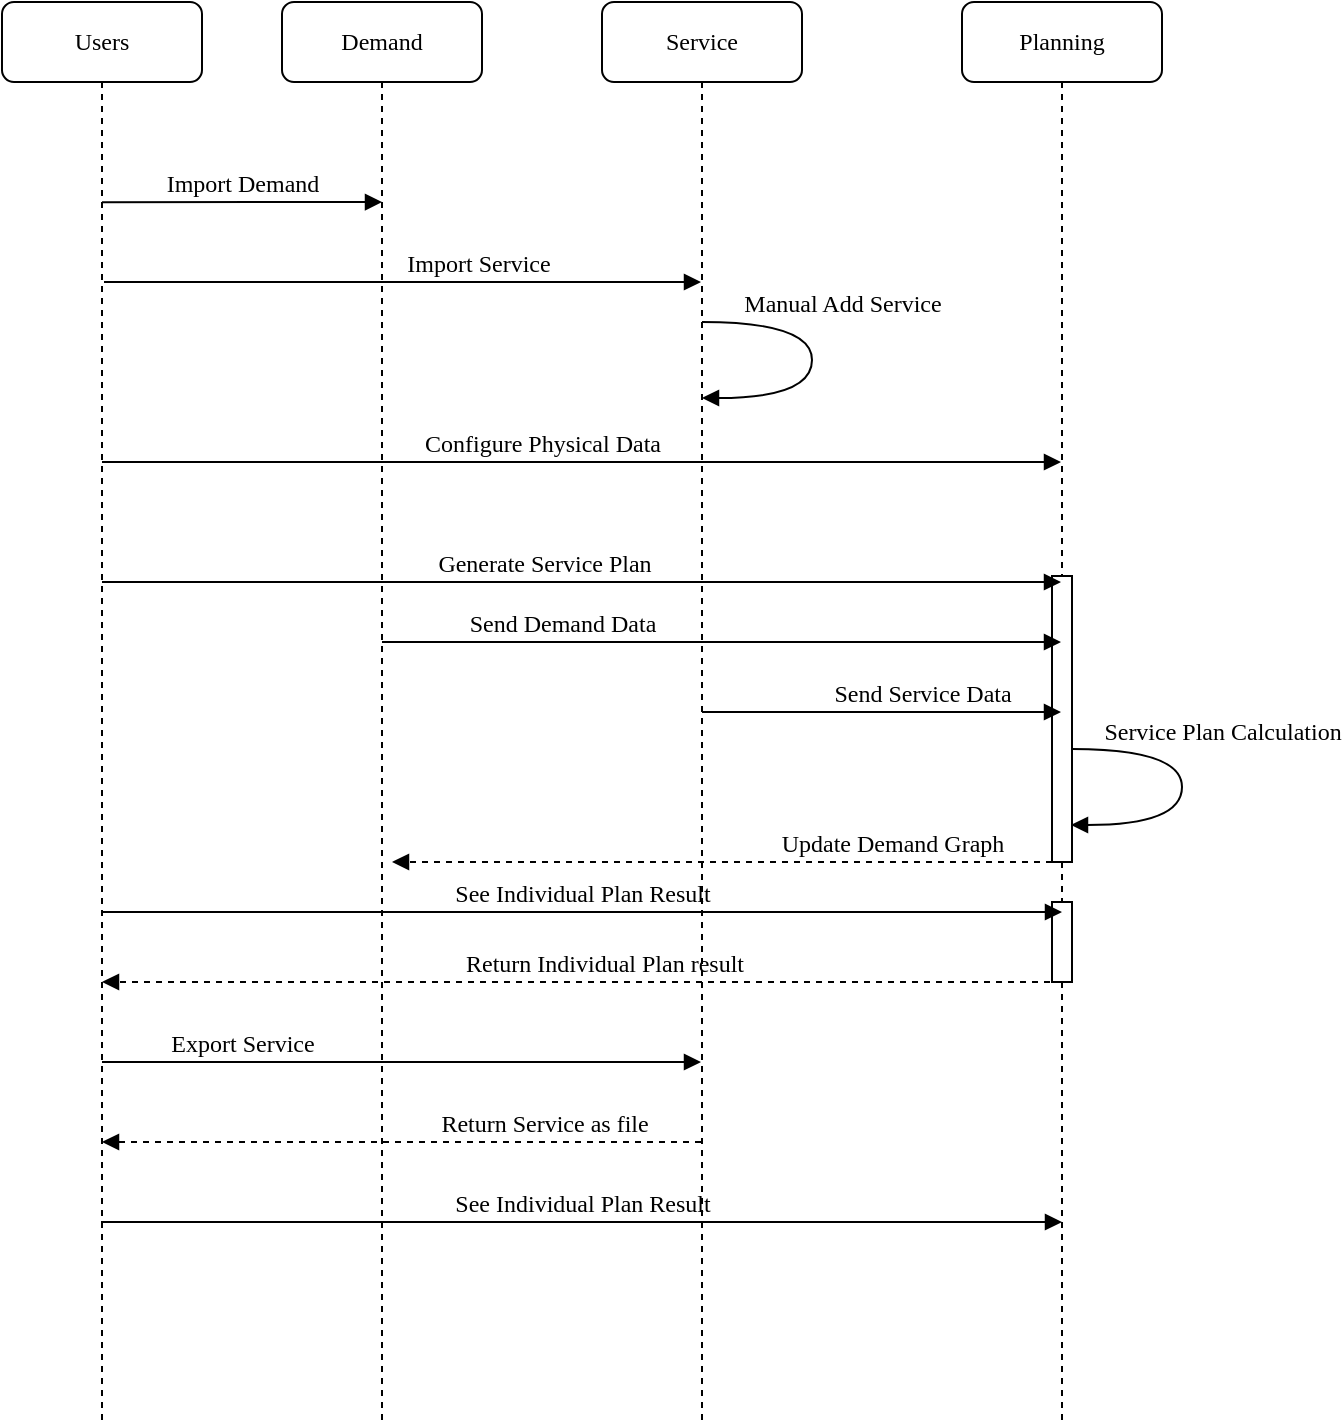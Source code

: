 <mxfile version="10.6.7" type="github"><diagram name="Page-1" id="13e1069c-82ec-6db2-03f1-153e76fe0fe0"><mxGraphModel dx="548" dy="705" grid="1" gridSize="10" guides="1" tooltips="1" connect="1" arrows="1" fold="1" page="1" pageScale="1" pageWidth="1100" pageHeight="850" background="#ffffff" math="0" shadow="0"><root><mxCell id="0"/><mxCell id="1" parent="0"/><mxCell id="7baba1c4bc27f4b0-2" value="Demand" style="shape=umlLifeline;perimeter=lifelinePerimeter;whiteSpace=wrap;html=1;container=1;collapsible=0;recursiveResize=0;outlineConnect=0;rounded=1;shadow=0;comic=0;labelBackgroundColor=none;strokeColor=#000000;strokeWidth=1;fillColor=#FFFFFF;fontFamily=Verdana;fontSize=12;fontColor=#000000;align=center;" parent="1" vertex="1"><mxGeometry x="240" y="80" width="100" height="710" as="geometry"/></mxCell><mxCell id="7baba1c4bc27f4b0-3" value="Service" style="shape=umlLifeline;perimeter=lifelinePerimeter;whiteSpace=wrap;html=1;container=1;collapsible=0;recursiveResize=0;outlineConnect=0;rounded=1;shadow=0;comic=0;labelBackgroundColor=none;strokeColor=#000000;strokeWidth=1;fillColor=#FFFFFF;fontFamily=Verdana;fontSize=12;fontColor=#000000;align=center;" parent="1" vertex="1"><mxGeometry x="400" y="80" width="100" height="710" as="geometry"/></mxCell><mxCell id="7baba1c4bc27f4b0-4" value="Planning" style="shape=umlLifeline;perimeter=lifelinePerimeter;whiteSpace=wrap;html=1;container=1;collapsible=0;recursiveResize=0;outlineConnect=0;rounded=1;shadow=0;comic=0;labelBackgroundColor=none;strokeColor=#000000;strokeWidth=1;fillColor=#FFFFFF;fontFamily=Verdana;fontSize=12;fontColor=#000000;align=center;" parent="1" vertex="1"><mxGeometry x="580" y="80" width="100" height="710" as="geometry"/></mxCell><mxCell id="A2zP2JJgKgRDqSaXDk8B-7" value="" style="html=1;points=[];perimeter=orthogonalPerimeter;rounded=0;shadow=0;comic=0;labelBackgroundColor=none;strokeColor=#000000;strokeWidth=1;fillColor=#FFFFFF;fontFamily=Verdana;fontSize=12;fontColor=#000000;align=center;" vertex="1" parent="7baba1c4bc27f4b0-4"><mxGeometry x="45" y="287" width="10" height="143" as="geometry"/></mxCell><mxCell id="A2zP2JJgKgRDqSaXDk8B-15" value="" style="html=1;points=[];perimeter=orthogonalPerimeter;rounded=0;shadow=0;comic=0;labelBackgroundColor=none;strokeColor=#000000;strokeWidth=1;fillColor=#FFFFFF;fontFamily=Verdana;fontSize=12;fontColor=#000000;align=center;" vertex="1" parent="7baba1c4bc27f4b0-4"><mxGeometry x="45" y="450" width="10" height="40" as="geometry"/></mxCell><mxCell id="7baba1c4bc27f4b0-8" value="Users" style="shape=umlLifeline;perimeter=lifelinePerimeter;whiteSpace=wrap;html=1;container=1;collapsible=0;recursiveResize=0;outlineConnect=0;rounded=1;shadow=0;comic=0;labelBackgroundColor=none;strokeColor=#000000;strokeWidth=1;fillColor=#FFFFFF;fontFamily=Verdana;fontSize=12;fontColor=#000000;align=center;" parent="1" vertex="1"><mxGeometry x="100" y="80" width="100" height="710" as="geometry"/></mxCell><mxCell id="7baba1c4bc27f4b0-17" value="Send Service Data" style="html=1;verticalAlign=bottom;endArrow=block;labelBackgroundColor=none;fontFamily=Verdana;fontSize=12;edgeStyle=elbowEdgeStyle;elbow=vertical;" parent="1" target="7baba1c4bc27f4b0-4" edge="1"><mxGeometry x="0.226" relative="1" as="geometry"><mxPoint x="450" y="435" as="sourcePoint"/><Array as="points"><mxPoint x="490" y="435"/><mxPoint x="470" y="420"/><mxPoint x="480" y="430"/><mxPoint x="480" y="420"/><mxPoint x="480" y="435"/><mxPoint x="550" y="430"/><mxPoint x="520" y="500"/><mxPoint x="550" y="320"/><mxPoint x="460" y="240"/></Array><mxPoint x="585" y="320" as="targetPoint"/><mxPoint as="offset"/></mxGeometry></mxCell><mxCell id="7baba1c4bc27f4b0-23" value="Configure Physical Data" style="html=1;verticalAlign=bottom;endArrow=block;labelBackgroundColor=none;fontFamily=Verdana;fontSize=12;" parent="1" source="7baba1c4bc27f4b0-8" target="7baba1c4bc27f4b0-4" edge="1"><mxGeometry x="0.418" y="-120" relative="1" as="geometry"><mxPoint x="155" y="310" as="sourcePoint"/><mxPoint x="585" y="440" as="targetPoint"/><Array as="points"><mxPoint x="490" y="310"/></Array><mxPoint x="-120" y="-120" as="offset"/></mxGeometry></mxCell><mxCell id="7baba1c4bc27f4b0-11" value="Import Demand" style="html=1;verticalAlign=bottom;endArrow=block;labelBackgroundColor=none;fontFamily=Verdana;fontSize=12;edgeStyle=elbowEdgeStyle;elbow=vertical;exitX=0.5;exitY=0.141;exitDx=0;exitDy=0;exitPerimeter=0;" parent="1" source="7baba1c4bc27f4b0-8" edge="1"><mxGeometry relative="1" as="geometry"><mxPoint x="155" y="180" as="sourcePoint"/><mxPoint x="290" y="180" as="targetPoint"/></mxGeometry></mxCell><mxCell id="A2zP2JJgKgRDqSaXDk8B-1" value="Import Service" style="html=1;verticalAlign=bottom;endArrow=block;labelBackgroundColor=none;fontFamily=Verdana;fontSize=12;edgeStyle=elbowEdgeStyle;elbow=vertical;" edge="1" parent="1" target="7baba1c4bc27f4b0-3"><mxGeometry x="0.254" relative="1" as="geometry"><mxPoint x="151" y="220" as="sourcePoint"/><mxPoint x="445.5" y="220" as="targetPoint"/><mxPoint as="offset"/></mxGeometry></mxCell><mxCell id="A2zP2JJgKgRDqSaXDk8B-3" value="Manual Add Service" style="html=1;verticalAlign=bottom;endArrow=block;labelBackgroundColor=none;fontFamily=Verdana;fontSize=12;elbow=vertical;edgeStyle=orthogonalEdgeStyle;curved=1;exitX=1.038;exitY=0.345;exitPerimeter=0;" edge="1" parent="1" target="7baba1c4bc27f4b0-3"><mxGeometry x="-0.259" y="15" relative="1" as="geometry"><mxPoint x="450" y="240" as="sourcePoint"/><mxPoint x="455" y="278" as="targetPoint"/><Array as="points"><mxPoint x="505" y="240"/><mxPoint x="505" y="278"/></Array><mxPoint as="offset"/></mxGeometry></mxCell><mxCell id="A2zP2JJgKgRDqSaXDk8B-4" value="Send Demand Data" style="html=1;verticalAlign=bottom;endArrow=block;labelBackgroundColor=none;fontFamily=Verdana;fontSize=12;edgeStyle=elbowEdgeStyle;elbow=vertical;" edge="1" parent="1" target="7baba1c4bc27f4b0-4"><mxGeometry x="0.296" y="-130" relative="1" as="geometry"><mxPoint x="290" y="400" as="sourcePoint"/><mxPoint x="585" y="360" as="targetPoint"/><Array as="points"><mxPoint x="480" y="400"/><mxPoint x="510" y="390"/><mxPoint x="310" y="470"/><mxPoint x="500" y="360"/></Array><mxPoint x="-130" y="-130" as="offset"/></mxGeometry></mxCell><mxCell id="A2zP2JJgKgRDqSaXDk8B-9" value="Generate Service Plan" style="html=1;verticalAlign=bottom;endArrow=block;labelBackgroundColor=none;fontFamily=Verdana;fontSize=12;" edge="1" parent="1" source="7baba1c4bc27f4b0-8" target="7baba1c4bc27f4b0-4"><mxGeometry x="0.169" y="-60" relative="1" as="geometry"><mxPoint x="156" y="352" as="sourcePoint"/><mxPoint x="590" y="429" as="targetPoint"/><Array as="points"><mxPoint x="430" y="370"/></Array><mxPoint x="-60" y="-60" as="offset"/></mxGeometry></mxCell><mxCell id="A2zP2JJgKgRDqSaXDk8B-13" value="See Individual Plan Result" style="html=1;verticalAlign=bottom;endArrow=block;labelBackgroundColor=none;fontFamily=Verdana;fontSize=12;edgeStyle=elbowEdgeStyle;elbow=vertical;" edge="1" parent="1"><mxGeometry relative="1" as="geometry"><mxPoint x="149.5" y="535" as="sourcePoint"/><mxPoint x="630" y="535" as="targetPoint"/><Array as="points"><mxPoint x="530" y="535"/></Array></mxGeometry></mxCell><mxCell id="A2zP2JJgKgRDqSaXDk8B-14" value="Return Individual Plan result" style="html=1;verticalAlign=bottom;endArrow=block;labelBackgroundColor=none;fontFamily=Verdana;fontSize=12;edgeStyle=elbowEdgeStyle;elbow=vertical;dashed=1;" edge="1" parent="1" target="7baba1c4bc27f4b0-8"><mxGeometry x="-0.043" relative="1" as="geometry"><mxPoint x="630" y="570" as="sourcePoint"/><mxPoint x="290" y="560" as="targetPoint"/><mxPoint as="offset"/><Array as="points"><mxPoint x="230" y="570"/><mxPoint x="410.5" y="560"/><mxPoint x="410.5" y="690"/><mxPoint x="420.5" y="650"/></Array></mxGeometry></mxCell><mxCell id="A2zP2JJgKgRDqSaXDk8B-16" value="Export Service" style="html=1;verticalAlign=bottom;endArrow=block;labelBackgroundColor=none;fontFamily=Verdana;fontSize=12;edgeStyle=elbowEdgeStyle;elbow=vertical;" edge="1" parent="1" target="7baba1c4bc27f4b0-3"><mxGeometry x="-0.165" y="-55" relative="1" as="geometry"><mxPoint x="150" y="610" as="sourcePoint"/><mxPoint x="444.5" y="610" as="targetPoint"/><mxPoint x="-55" y="-55" as="offset"/></mxGeometry></mxCell><mxCell id="A2zP2JJgKgRDqSaXDk8B-17" value="Return Service as file" style="html=1;verticalAlign=bottom;endArrow=block;labelBackgroundColor=none;fontFamily=Verdana;fontSize=12;edgeStyle=elbowEdgeStyle;elbow=vertical;dashed=1;" edge="1" parent="1"><mxGeometry y="-70" relative="1" as="geometry"><mxPoint x="449.5" y="650" as="sourcePoint"/><mxPoint x="150" y="650" as="targetPoint"/><mxPoint x="71" y="70" as="offset"/></mxGeometry></mxCell><mxCell id="A2zP2JJgKgRDqSaXDk8B-18" value="Update Demand Graph" style="html=1;verticalAlign=bottom;endArrow=block;labelBackgroundColor=none;fontFamily=Verdana;fontSize=12;edgeStyle=elbowEdgeStyle;elbow=vertical;dashed=1;" edge="1" parent="1"><mxGeometry y="-85" relative="1" as="geometry"><mxPoint x="625" y="510" as="sourcePoint"/><mxPoint x="295" y="510" as="targetPoint"/><mxPoint x="85" y="85" as="offset"/></mxGeometry></mxCell><mxCell id="A2zP2JJgKgRDqSaXDk8B-19" value="See Individual Plan Result" style="html=1;verticalAlign=bottom;endArrow=block;labelBackgroundColor=none;fontFamily=Verdana;fontSize=12;edgeStyle=elbowEdgeStyle;elbow=vertical;" edge="1" parent="1"><mxGeometry relative="1" as="geometry"><mxPoint x="149.5" y="690" as="sourcePoint"/><mxPoint x="630" y="690" as="targetPoint"/><Array as="points"><mxPoint x="530" y="690"/></Array></mxGeometry></mxCell><mxCell id="A2zP2JJgKgRDqSaXDk8B-20" value="Service Plan Calculation" style="html=1;verticalAlign=bottom;endArrow=block;labelBackgroundColor=none;fontFamily=Verdana;fontSize=12;elbow=vertical;edgeStyle=orthogonalEdgeStyle;curved=1;exitX=1.038;exitY=0.345;exitPerimeter=0;" edge="1" parent="1"><mxGeometry x="-0.257" y="20" relative="1" as="geometry"><mxPoint x="635" y="453.5" as="sourcePoint"/><mxPoint x="634.5" y="491.5" as="targetPoint"/><Array as="points"><mxPoint x="690" y="453.5"/><mxPoint x="690" y="491.5"/></Array><mxPoint as="offset"/></mxGeometry></mxCell></root></mxGraphModel></diagram></mxfile>